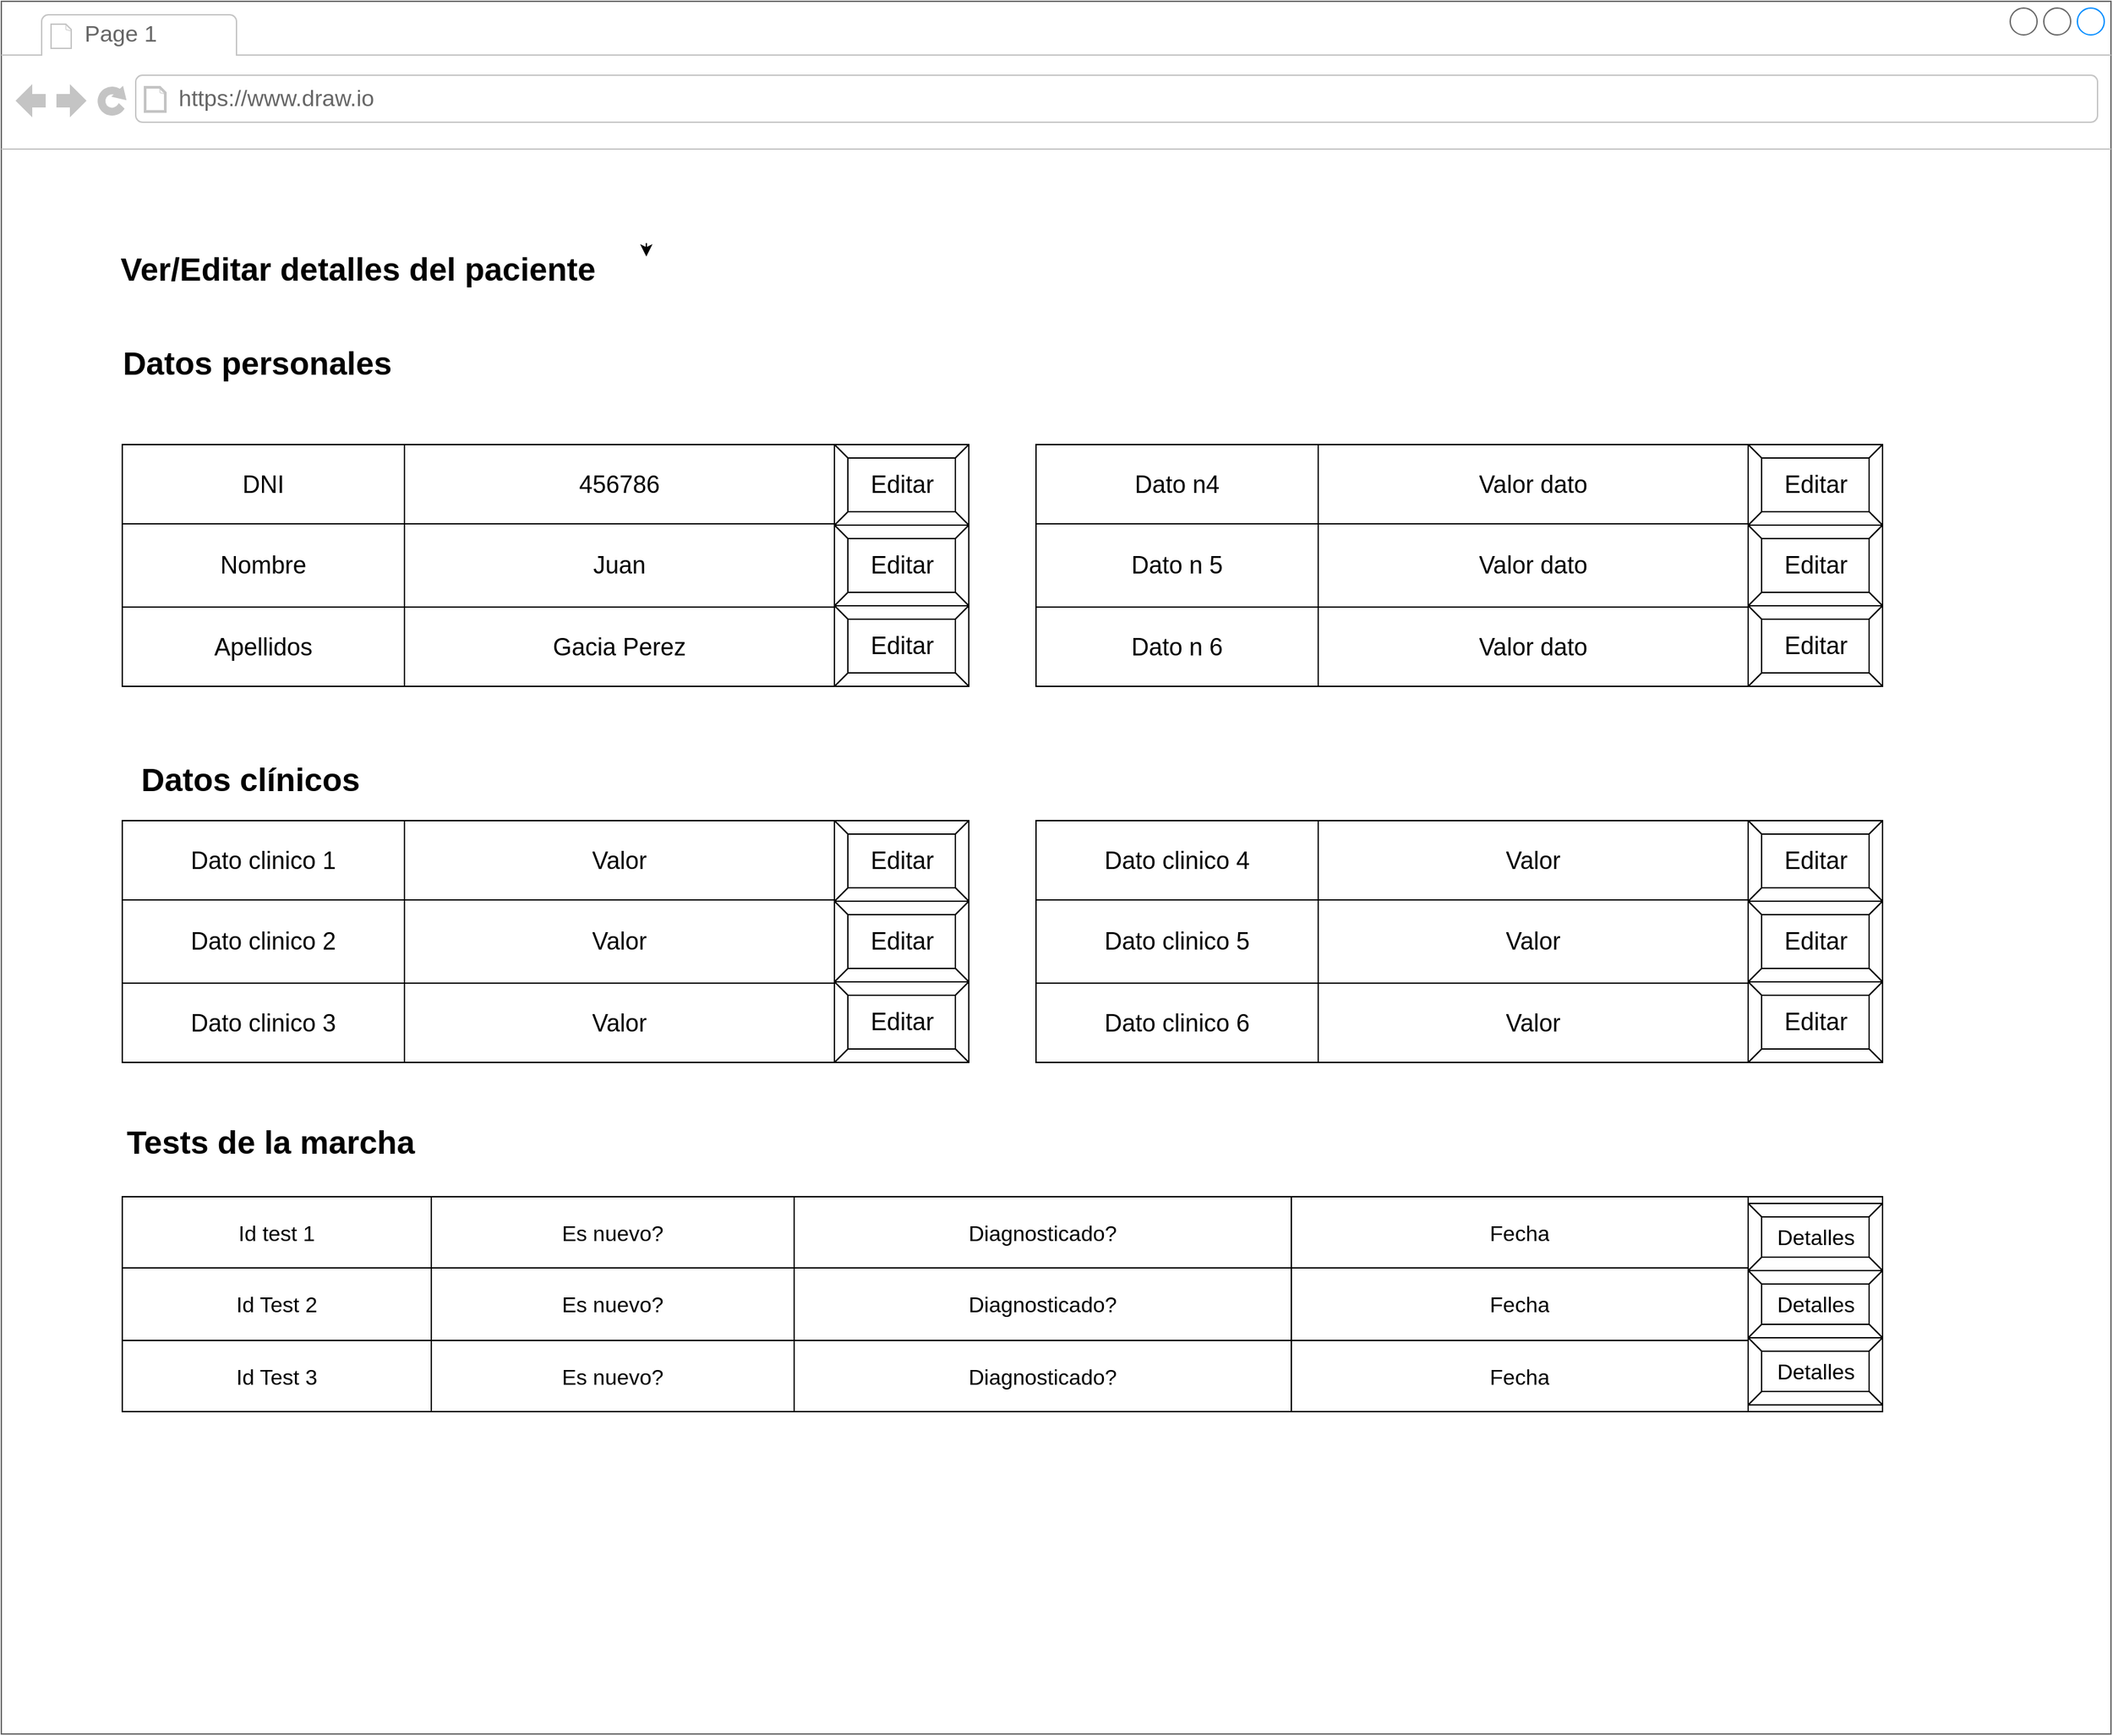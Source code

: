 <mxfile version="16.5.0" type="github">
  <diagram id="GlNpoR65qKVSwg_ja5b7" name="Page-1">
    <mxGraphModel dx="765" dy="532" grid="1" gridSize="10" guides="1" tooltips="1" connect="1" arrows="1" fold="1" page="1" pageScale="1" pageWidth="827" pageHeight="1169" math="0" shadow="0">
      <root>
        <mxCell id="0" />
        <mxCell id="1" parent="0" />
        <mxCell id="l-w22jun4BVGwJeJByUf-1" value="" style="strokeWidth=1;shadow=0;dashed=0;align=center;html=1;shape=mxgraph.mockup.containers.browserWindow;rSize=0;strokeColor=#666666;strokeColor2=#008cff;strokeColor3=#c4c4c4;mainText=,;recursiveResize=0;" parent="1" vertex="1">
          <mxGeometry x="590" y="90" width="1570" height="1290" as="geometry" />
        </mxCell>
        <mxCell id="l-w22jun4BVGwJeJByUf-2" value="Page 1" style="strokeWidth=1;shadow=0;dashed=0;align=center;html=1;shape=mxgraph.mockup.containers.anchor;fontSize=17;fontColor=#666666;align=left;" parent="l-w22jun4BVGwJeJByUf-1" vertex="1">
          <mxGeometry x="60" y="12" width="110" height="26" as="geometry" />
        </mxCell>
        <mxCell id="l-w22jun4BVGwJeJByUf-3" value="https://www.draw.io" style="strokeWidth=1;shadow=0;dashed=0;align=center;html=1;shape=mxgraph.mockup.containers.anchor;rSize=0;fontSize=17;fontColor=#666666;align=left;" parent="l-w22jun4BVGwJeJByUf-1" vertex="1">
          <mxGeometry x="130" y="60" width="250" height="26" as="geometry" />
        </mxCell>
        <mxCell id="l-w22jun4BVGwJeJByUf-4" value="Ver/Editar detalles del paciente" style="text;strokeColor=none;fillColor=none;html=1;fontSize=24;fontStyle=1;verticalAlign=middle;align=center;" parent="l-w22jun4BVGwJeJByUf-1" vertex="1">
          <mxGeometry x="50" y="180" width="430" height="40" as="geometry" />
        </mxCell>
        <mxCell id="l-w22jun4BVGwJeJByUf-5" style="edgeStyle=orthogonalEdgeStyle;rounded=0;orthogonalLoop=1;jettySize=auto;html=1;exitX=1;exitY=0;exitDx=0;exitDy=0;entryX=1;entryY=0.25;entryDx=0;entryDy=0;" parent="l-w22jun4BVGwJeJByUf-1" source="l-w22jun4BVGwJeJByUf-4" target="l-w22jun4BVGwJeJByUf-4" edge="1">
          <mxGeometry relative="1" as="geometry" />
        </mxCell>
        <mxCell id="l-w22jun4BVGwJeJByUf-20" value="" style="shape=table;html=1;whiteSpace=wrap;startSize=0;container=1;collapsible=0;childLayout=tableLayout;fontSize=18;" parent="l-w22jun4BVGwJeJByUf-1" vertex="1">
          <mxGeometry x="90" y="330" width="630" height="180" as="geometry" />
        </mxCell>
        <mxCell id="l-w22jun4BVGwJeJByUf-21" value="" style="shape=tableRow;horizontal=0;startSize=0;swimlaneHead=0;swimlaneBody=0;top=0;left=0;bottom=0;right=0;collapsible=0;dropTarget=0;fillColor=none;points=[[0,0.5],[1,0.5]];portConstraint=eastwest;fontSize=18;" parent="l-w22jun4BVGwJeJByUf-20" vertex="1">
          <mxGeometry width="630" height="59" as="geometry" />
        </mxCell>
        <mxCell id="l-w22jun4BVGwJeJByUf-22" value="DNI" style="shape=partialRectangle;html=1;whiteSpace=wrap;connectable=0;fillColor=none;top=0;left=0;bottom=0;right=0;overflow=hidden;fontSize=18;" parent="l-w22jun4BVGwJeJByUf-21" vertex="1">
          <mxGeometry width="210" height="59" as="geometry">
            <mxRectangle width="210" height="59" as="alternateBounds" />
          </mxGeometry>
        </mxCell>
        <mxCell id="l-w22jun4BVGwJeJByUf-23" value="456786" style="shape=partialRectangle;html=1;whiteSpace=wrap;connectable=0;fillColor=none;top=0;left=0;bottom=0;right=0;overflow=hidden;fontSize=18;" parent="l-w22jun4BVGwJeJByUf-21" vertex="1">
          <mxGeometry x="210" width="320" height="59" as="geometry">
            <mxRectangle width="320" height="59" as="alternateBounds" />
          </mxGeometry>
        </mxCell>
        <mxCell id="l-w22jun4BVGwJeJByUf-24" value="" style="shape=partialRectangle;html=1;whiteSpace=wrap;connectable=0;fillColor=none;top=0;left=0;bottom=0;right=0;overflow=hidden;fontSize=18;" parent="l-w22jun4BVGwJeJByUf-21" vertex="1">
          <mxGeometry x="530" width="100" height="59" as="geometry">
            <mxRectangle width="100" height="59" as="alternateBounds" />
          </mxGeometry>
        </mxCell>
        <mxCell id="l-w22jun4BVGwJeJByUf-25" value="" style="shape=tableRow;horizontal=0;startSize=0;swimlaneHead=0;swimlaneBody=0;top=0;left=0;bottom=0;right=0;collapsible=0;dropTarget=0;fillColor=none;points=[[0,0.5],[1,0.5]];portConstraint=eastwest;fontSize=18;" parent="l-w22jun4BVGwJeJByUf-20" vertex="1">
          <mxGeometry y="59" width="630" height="62" as="geometry" />
        </mxCell>
        <mxCell id="l-w22jun4BVGwJeJByUf-26" value="Nombre" style="shape=partialRectangle;html=1;whiteSpace=wrap;connectable=0;fillColor=none;top=0;left=0;bottom=0;right=0;overflow=hidden;fontSize=18;" parent="l-w22jun4BVGwJeJByUf-25" vertex="1">
          <mxGeometry width="210" height="62" as="geometry">
            <mxRectangle width="210" height="62" as="alternateBounds" />
          </mxGeometry>
        </mxCell>
        <mxCell id="l-w22jun4BVGwJeJByUf-27" value="Juan" style="shape=partialRectangle;html=1;whiteSpace=wrap;connectable=0;fillColor=none;top=0;left=0;bottom=0;right=0;overflow=hidden;fontSize=18;" parent="l-w22jun4BVGwJeJByUf-25" vertex="1">
          <mxGeometry x="210" width="320" height="62" as="geometry">
            <mxRectangle width="320" height="62" as="alternateBounds" />
          </mxGeometry>
        </mxCell>
        <mxCell id="l-w22jun4BVGwJeJByUf-28" value="" style="shape=partialRectangle;html=1;whiteSpace=wrap;connectable=0;fillColor=none;top=0;left=0;bottom=0;right=0;overflow=hidden;fontSize=18;" parent="l-w22jun4BVGwJeJByUf-25" vertex="1">
          <mxGeometry x="530" width="100" height="62" as="geometry">
            <mxRectangle width="100" height="62" as="alternateBounds" />
          </mxGeometry>
        </mxCell>
        <mxCell id="l-w22jun4BVGwJeJByUf-29" value="" style="shape=tableRow;horizontal=0;startSize=0;swimlaneHead=0;swimlaneBody=0;top=0;left=0;bottom=0;right=0;collapsible=0;dropTarget=0;fillColor=none;points=[[0,0.5],[1,0.5]];portConstraint=eastwest;fontSize=18;" parent="l-w22jun4BVGwJeJByUf-20" vertex="1">
          <mxGeometry y="121" width="630" height="59" as="geometry" />
        </mxCell>
        <mxCell id="l-w22jun4BVGwJeJByUf-30" value="Apellidos" style="shape=partialRectangle;html=1;whiteSpace=wrap;connectable=0;fillColor=none;top=0;left=0;bottom=0;right=0;overflow=hidden;fontSize=18;" parent="l-w22jun4BVGwJeJByUf-29" vertex="1">
          <mxGeometry width="210" height="59" as="geometry">
            <mxRectangle width="210" height="59" as="alternateBounds" />
          </mxGeometry>
        </mxCell>
        <mxCell id="l-w22jun4BVGwJeJByUf-31" value="Gacia Perez" style="shape=partialRectangle;html=1;whiteSpace=wrap;connectable=0;fillColor=none;top=0;left=0;bottom=0;right=0;overflow=hidden;fontSize=18;" parent="l-w22jun4BVGwJeJByUf-29" vertex="1">
          <mxGeometry x="210" width="320" height="59" as="geometry">
            <mxRectangle width="320" height="59" as="alternateBounds" />
          </mxGeometry>
        </mxCell>
        <mxCell id="l-w22jun4BVGwJeJByUf-32" value="&lt;span style=&quot;color: rgba(0 , 0 , 0 , 0) ; font-family: monospace ; font-size: 0px&quot;&gt;%3CmxGraphModel%3E%3Croot%3E%3CmxCell%20id%3D%220%22%2F%3E%3CmxCell%20id%3D%221%22%20parent%3D%220%22%2F%3E%3CmxCell%20id%3D%222%22%20value%3D%22Editar%22%20style%3D%22labelPosition%3Dcenter%3BverticalLabelPosition%3Dmiddle%3Balign%3Dcenter%3Bhtml%3D1%3Bshape%3Dmxgraph.basic.button%3Bdx%3D10%3BfontSize%3D18%3B%22%20vertex%3D%221%22%20parent%3D%221%22%3E%3CmxGeometry%20x%3D%22420%22%20y%3D%22380%22%20width%3D%22100%22%20height%3D%2260%22%20as%3D%22geometry%22%2F%3E%3C%2FmxCell%3E%3C%2Froot%3E%3C%2FmxGraphModel%3E&lt;/span&gt;" style="shape=partialRectangle;html=1;whiteSpace=wrap;connectable=0;fillColor=none;top=0;left=0;bottom=0;right=0;overflow=hidden;pointerEvents=1;fontSize=18;" parent="l-w22jun4BVGwJeJByUf-29" vertex="1">
          <mxGeometry x="530" width="100" height="59" as="geometry">
            <mxRectangle width="100" height="59" as="alternateBounds" />
          </mxGeometry>
        </mxCell>
        <mxCell id="l-w22jun4BVGwJeJByUf-33" value="Datos personales" style="text;strokeColor=none;fillColor=none;html=1;fontSize=24;fontStyle=1;verticalAlign=middle;align=center;" parent="l-w22jun4BVGwJeJByUf-1" vertex="1">
          <mxGeometry x="70" y="250" width="240" height="40" as="geometry" />
        </mxCell>
        <mxCell id="l-w22jun4BVGwJeJByUf-34" value="Editar" style="labelPosition=center;verticalLabelPosition=middle;align=center;html=1;shape=mxgraph.basic.button;dx=10;fontSize=18;" parent="l-w22jun4BVGwJeJByUf-1" vertex="1">
          <mxGeometry x="620" y="330" width="100" height="60" as="geometry" />
        </mxCell>
        <mxCell id="l-w22jun4BVGwJeJByUf-55" value="Editar" style="labelPosition=center;verticalLabelPosition=middle;align=center;html=1;shape=mxgraph.basic.button;dx=10;fontSize=18;" parent="l-w22jun4BVGwJeJByUf-1" vertex="1">
          <mxGeometry x="620" y="390" width="100" height="60" as="geometry" />
        </mxCell>
        <mxCell id="l-w22jun4BVGwJeJByUf-56" value="Editar" style="labelPosition=center;verticalLabelPosition=middle;align=center;html=1;shape=mxgraph.basic.button;dx=10;fontSize=18;" parent="l-w22jun4BVGwJeJByUf-1" vertex="1">
          <mxGeometry x="620" y="450" width="100" height="60" as="geometry" />
        </mxCell>
        <mxCell id="l-w22jun4BVGwJeJByUf-57" value="" style="shape=table;html=1;whiteSpace=wrap;startSize=0;container=1;collapsible=0;childLayout=tableLayout;fontSize=18;" parent="l-w22jun4BVGwJeJByUf-1" vertex="1">
          <mxGeometry x="770" y="330" width="630" height="180" as="geometry" />
        </mxCell>
        <mxCell id="l-w22jun4BVGwJeJByUf-58" value="" style="shape=tableRow;horizontal=0;startSize=0;swimlaneHead=0;swimlaneBody=0;top=0;left=0;bottom=0;right=0;collapsible=0;dropTarget=0;fillColor=none;points=[[0,0.5],[1,0.5]];portConstraint=eastwest;fontSize=18;" parent="l-w22jun4BVGwJeJByUf-57" vertex="1">
          <mxGeometry width="630" height="59" as="geometry" />
        </mxCell>
        <mxCell id="l-w22jun4BVGwJeJByUf-59" value="Dato n4" style="shape=partialRectangle;html=1;whiteSpace=wrap;connectable=0;fillColor=none;top=0;left=0;bottom=0;right=0;overflow=hidden;fontSize=18;" parent="l-w22jun4BVGwJeJByUf-58" vertex="1">
          <mxGeometry width="210" height="59" as="geometry">
            <mxRectangle width="210" height="59" as="alternateBounds" />
          </mxGeometry>
        </mxCell>
        <mxCell id="l-w22jun4BVGwJeJByUf-60" value="Valor dato" style="shape=partialRectangle;html=1;whiteSpace=wrap;connectable=0;fillColor=none;top=0;left=0;bottom=0;right=0;overflow=hidden;fontSize=18;" parent="l-w22jun4BVGwJeJByUf-58" vertex="1">
          <mxGeometry x="210" width="320" height="59" as="geometry">
            <mxRectangle width="320" height="59" as="alternateBounds" />
          </mxGeometry>
        </mxCell>
        <mxCell id="l-w22jun4BVGwJeJByUf-61" value="" style="shape=partialRectangle;html=1;whiteSpace=wrap;connectable=0;fillColor=none;top=0;left=0;bottom=0;right=0;overflow=hidden;fontSize=18;" parent="l-w22jun4BVGwJeJByUf-58" vertex="1">
          <mxGeometry x="530" width="100" height="59" as="geometry">
            <mxRectangle width="100" height="59" as="alternateBounds" />
          </mxGeometry>
        </mxCell>
        <mxCell id="l-w22jun4BVGwJeJByUf-62" value="" style="shape=tableRow;horizontal=0;startSize=0;swimlaneHead=0;swimlaneBody=0;top=0;left=0;bottom=0;right=0;collapsible=0;dropTarget=0;fillColor=none;points=[[0,0.5],[1,0.5]];portConstraint=eastwest;fontSize=18;" parent="l-w22jun4BVGwJeJByUf-57" vertex="1">
          <mxGeometry y="59" width="630" height="62" as="geometry" />
        </mxCell>
        <mxCell id="l-w22jun4BVGwJeJByUf-63" value="Dato n 5" style="shape=partialRectangle;html=1;whiteSpace=wrap;connectable=0;fillColor=none;top=0;left=0;bottom=0;right=0;overflow=hidden;fontSize=18;" parent="l-w22jun4BVGwJeJByUf-62" vertex="1">
          <mxGeometry width="210" height="62" as="geometry">
            <mxRectangle width="210" height="62" as="alternateBounds" />
          </mxGeometry>
        </mxCell>
        <mxCell id="l-w22jun4BVGwJeJByUf-64" value="Valor dato" style="shape=partialRectangle;html=1;whiteSpace=wrap;connectable=0;fillColor=none;top=0;left=0;bottom=0;right=0;overflow=hidden;fontSize=18;" parent="l-w22jun4BVGwJeJByUf-62" vertex="1">
          <mxGeometry x="210" width="320" height="62" as="geometry">
            <mxRectangle width="320" height="62" as="alternateBounds" />
          </mxGeometry>
        </mxCell>
        <mxCell id="l-w22jun4BVGwJeJByUf-65" value="" style="shape=partialRectangle;html=1;whiteSpace=wrap;connectable=0;fillColor=none;top=0;left=0;bottom=0;right=0;overflow=hidden;fontSize=18;" parent="l-w22jun4BVGwJeJByUf-62" vertex="1">
          <mxGeometry x="530" width="100" height="62" as="geometry">
            <mxRectangle width="100" height="62" as="alternateBounds" />
          </mxGeometry>
        </mxCell>
        <mxCell id="l-w22jun4BVGwJeJByUf-66" value="" style="shape=tableRow;horizontal=0;startSize=0;swimlaneHead=0;swimlaneBody=0;top=0;left=0;bottom=0;right=0;collapsible=0;dropTarget=0;fillColor=none;points=[[0,0.5],[1,0.5]];portConstraint=eastwest;fontSize=18;" parent="l-w22jun4BVGwJeJByUf-57" vertex="1">
          <mxGeometry y="121" width="630" height="59" as="geometry" />
        </mxCell>
        <mxCell id="l-w22jun4BVGwJeJByUf-67" value="Dato n 6" style="shape=partialRectangle;html=1;whiteSpace=wrap;connectable=0;fillColor=none;top=0;left=0;bottom=0;right=0;overflow=hidden;fontSize=18;" parent="l-w22jun4BVGwJeJByUf-66" vertex="1">
          <mxGeometry width="210" height="59" as="geometry">
            <mxRectangle width="210" height="59" as="alternateBounds" />
          </mxGeometry>
        </mxCell>
        <mxCell id="l-w22jun4BVGwJeJByUf-68" value="Valor dato" style="shape=partialRectangle;html=1;whiteSpace=wrap;connectable=0;fillColor=none;top=0;left=0;bottom=0;right=0;overflow=hidden;fontSize=18;" parent="l-w22jun4BVGwJeJByUf-66" vertex="1">
          <mxGeometry x="210" width="320" height="59" as="geometry">
            <mxRectangle width="320" height="59" as="alternateBounds" />
          </mxGeometry>
        </mxCell>
        <mxCell id="l-w22jun4BVGwJeJByUf-69" value="&lt;span style=&quot;color: rgba(0 , 0 , 0 , 0) ; font-family: monospace ; font-size: 0px&quot;&gt;%3CmxGraphModel%3E%3Croot%3E%3CmxCell%20id%3D%220%22%2F%3E%3CmxCell%20id%3D%221%22%20parent%3D%220%22%2F%3E%3CmxCell%20id%3D%222%22%20value%3D%22Editar%22%20style%3D%22labelPosition%3Dcenter%3BverticalLabelPosition%3Dmiddle%3Balign%3Dcenter%3Bhtml%3D1%3Bshape%3Dmxgraph.basic.button%3Bdx%3D10%3BfontSize%3D18%3B%22%20vertex%3D%221%22%20parent%3D%221%22%3E%3CmxGeometry%20x%3D%22420%22%20y%3D%22380%22%20width%3D%22100%22%20height%3D%2260%22%20as%3D%22geometry%22%2F%3E%3C%2FmxCell%3E%3C%2Froot%3E%3C%2FmxGraphModel%3E&lt;/span&gt;" style="shape=partialRectangle;html=1;whiteSpace=wrap;connectable=0;fillColor=none;top=0;left=0;bottom=0;right=0;overflow=hidden;pointerEvents=1;fontSize=18;" parent="l-w22jun4BVGwJeJByUf-66" vertex="1">
          <mxGeometry x="530" width="100" height="59" as="geometry">
            <mxRectangle width="100" height="59" as="alternateBounds" />
          </mxGeometry>
        </mxCell>
        <mxCell id="l-w22jun4BVGwJeJByUf-70" value="Editar" style="labelPosition=center;verticalLabelPosition=middle;align=center;html=1;shape=mxgraph.basic.button;dx=10;fontSize=18;" parent="l-w22jun4BVGwJeJByUf-1" vertex="1">
          <mxGeometry x="1300" y="330" width="100" height="60" as="geometry" />
        </mxCell>
        <mxCell id="l-w22jun4BVGwJeJByUf-71" value="Editar" style="labelPosition=center;verticalLabelPosition=middle;align=center;html=1;shape=mxgraph.basic.button;dx=10;fontSize=18;" parent="l-w22jun4BVGwJeJByUf-1" vertex="1">
          <mxGeometry x="1300" y="390" width="100" height="60" as="geometry" />
        </mxCell>
        <mxCell id="l-w22jun4BVGwJeJByUf-72" value="Editar" style="labelPosition=center;verticalLabelPosition=middle;align=center;html=1;shape=mxgraph.basic.button;dx=10;fontSize=18;" parent="l-w22jun4BVGwJeJByUf-1" vertex="1">
          <mxGeometry x="1300" y="450" width="100" height="60" as="geometry" />
        </mxCell>
        <mxCell id="l-w22jun4BVGwJeJByUf-74" value="Datos clínicos" style="text;strokeColor=none;fillColor=none;html=1;fontSize=24;fontStyle=1;verticalAlign=middle;align=center;" parent="l-w22jun4BVGwJeJByUf-1" vertex="1">
          <mxGeometry x="90" y="560" width="190" height="40" as="geometry" />
        </mxCell>
        <mxCell id="l-w22jun4BVGwJeJByUf-75" value="" style="shape=table;html=1;whiteSpace=wrap;startSize=0;container=1;collapsible=0;childLayout=tableLayout;fontSize=18;" parent="l-w22jun4BVGwJeJByUf-1" vertex="1">
          <mxGeometry x="90" y="610" width="630" height="180" as="geometry" />
        </mxCell>
        <mxCell id="l-w22jun4BVGwJeJByUf-76" value="" style="shape=tableRow;horizontal=0;startSize=0;swimlaneHead=0;swimlaneBody=0;top=0;left=0;bottom=0;right=0;collapsible=0;dropTarget=0;fillColor=none;points=[[0,0.5],[1,0.5]];portConstraint=eastwest;fontSize=18;" parent="l-w22jun4BVGwJeJByUf-75" vertex="1">
          <mxGeometry width="630" height="59" as="geometry" />
        </mxCell>
        <mxCell id="l-w22jun4BVGwJeJByUf-77" value="Dato clinico 1" style="shape=partialRectangle;html=1;whiteSpace=wrap;connectable=0;fillColor=none;top=0;left=0;bottom=0;right=0;overflow=hidden;fontSize=18;" parent="l-w22jun4BVGwJeJByUf-76" vertex="1">
          <mxGeometry width="210" height="59" as="geometry">
            <mxRectangle width="210" height="59" as="alternateBounds" />
          </mxGeometry>
        </mxCell>
        <mxCell id="l-w22jun4BVGwJeJByUf-78" value="Valor" style="shape=partialRectangle;html=1;whiteSpace=wrap;connectable=0;fillColor=none;top=0;left=0;bottom=0;right=0;overflow=hidden;fontSize=18;" parent="l-w22jun4BVGwJeJByUf-76" vertex="1">
          <mxGeometry x="210" width="320" height="59" as="geometry">
            <mxRectangle width="320" height="59" as="alternateBounds" />
          </mxGeometry>
        </mxCell>
        <mxCell id="l-w22jun4BVGwJeJByUf-79" value="" style="shape=partialRectangle;html=1;whiteSpace=wrap;connectable=0;fillColor=none;top=0;left=0;bottom=0;right=0;overflow=hidden;fontSize=18;" parent="l-w22jun4BVGwJeJByUf-76" vertex="1">
          <mxGeometry x="530" width="100" height="59" as="geometry">
            <mxRectangle width="100" height="59" as="alternateBounds" />
          </mxGeometry>
        </mxCell>
        <mxCell id="l-w22jun4BVGwJeJByUf-80" value="" style="shape=tableRow;horizontal=0;startSize=0;swimlaneHead=0;swimlaneBody=0;top=0;left=0;bottom=0;right=0;collapsible=0;dropTarget=0;fillColor=none;points=[[0,0.5],[1,0.5]];portConstraint=eastwest;fontSize=18;" parent="l-w22jun4BVGwJeJByUf-75" vertex="1">
          <mxGeometry y="59" width="630" height="62" as="geometry" />
        </mxCell>
        <mxCell id="l-w22jun4BVGwJeJByUf-81" value="Dato clinico 2" style="shape=partialRectangle;html=1;whiteSpace=wrap;connectable=0;fillColor=none;top=0;left=0;bottom=0;right=0;overflow=hidden;fontSize=18;" parent="l-w22jun4BVGwJeJByUf-80" vertex="1">
          <mxGeometry width="210" height="62" as="geometry">
            <mxRectangle width="210" height="62" as="alternateBounds" />
          </mxGeometry>
        </mxCell>
        <mxCell id="l-w22jun4BVGwJeJByUf-82" value="Valor" style="shape=partialRectangle;html=1;whiteSpace=wrap;connectable=0;fillColor=none;top=0;left=0;bottom=0;right=0;overflow=hidden;fontSize=18;" parent="l-w22jun4BVGwJeJByUf-80" vertex="1">
          <mxGeometry x="210" width="320" height="62" as="geometry">
            <mxRectangle width="320" height="62" as="alternateBounds" />
          </mxGeometry>
        </mxCell>
        <mxCell id="l-w22jun4BVGwJeJByUf-83" value="" style="shape=partialRectangle;html=1;whiteSpace=wrap;connectable=0;fillColor=none;top=0;left=0;bottom=0;right=0;overflow=hidden;fontSize=18;" parent="l-w22jun4BVGwJeJByUf-80" vertex="1">
          <mxGeometry x="530" width="100" height="62" as="geometry">
            <mxRectangle width="100" height="62" as="alternateBounds" />
          </mxGeometry>
        </mxCell>
        <mxCell id="l-w22jun4BVGwJeJByUf-84" value="" style="shape=tableRow;horizontal=0;startSize=0;swimlaneHead=0;swimlaneBody=0;top=0;left=0;bottom=0;right=0;collapsible=0;dropTarget=0;fillColor=none;points=[[0,0.5],[1,0.5]];portConstraint=eastwest;fontSize=18;" parent="l-w22jun4BVGwJeJByUf-75" vertex="1">
          <mxGeometry y="121" width="630" height="59" as="geometry" />
        </mxCell>
        <mxCell id="l-w22jun4BVGwJeJByUf-85" value="Dato clinico 3" style="shape=partialRectangle;html=1;whiteSpace=wrap;connectable=0;fillColor=none;top=0;left=0;bottom=0;right=0;overflow=hidden;fontSize=18;" parent="l-w22jun4BVGwJeJByUf-84" vertex="1">
          <mxGeometry width="210" height="59" as="geometry">
            <mxRectangle width="210" height="59" as="alternateBounds" />
          </mxGeometry>
        </mxCell>
        <mxCell id="l-w22jun4BVGwJeJByUf-86" value="Valor" style="shape=partialRectangle;html=1;whiteSpace=wrap;connectable=0;fillColor=none;top=0;left=0;bottom=0;right=0;overflow=hidden;fontSize=18;" parent="l-w22jun4BVGwJeJByUf-84" vertex="1">
          <mxGeometry x="210" width="320" height="59" as="geometry">
            <mxRectangle width="320" height="59" as="alternateBounds" />
          </mxGeometry>
        </mxCell>
        <mxCell id="l-w22jun4BVGwJeJByUf-87" value="&lt;span style=&quot;color: rgba(0 , 0 , 0 , 0) ; font-family: monospace ; font-size: 0px&quot;&gt;%3CmxGraphModel%3E%3Croot%3E%3CmxCell%20id%3D%220%22%2F%3E%3CmxCell%20id%3D%221%22%20parent%3D%220%22%2F%3E%3CmxCell%20id%3D%222%22%20value%3D%22Editar%22%20style%3D%22labelPosition%3Dcenter%3BverticalLabelPosition%3Dmiddle%3Balign%3Dcenter%3Bhtml%3D1%3Bshape%3Dmxgraph.basic.button%3Bdx%3D10%3BfontSize%3D18%3B%22%20vertex%3D%221%22%20parent%3D%221%22%3E%3CmxGeometry%20x%3D%22420%22%20y%3D%22380%22%20width%3D%22100%22%20height%3D%2260%22%20as%3D%22geometry%22%2F%3E%3C%2FmxCell%3E%3C%2Froot%3E%3C%2FmxGraphModel%3E&lt;/span&gt;" style="shape=partialRectangle;html=1;whiteSpace=wrap;connectable=0;fillColor=none;top=0;left=0;bottom=0;right=0;overflow=hidden;pointerEvents=1;fontSize=18;" parent="l-w22jun4BVGwJeJByUf-84" vertex="1">
          <mxGeometry x="530" width="100" height="59" as="geometry">
            <mxRectangle width="100" height="59" as="alternateBounds" />
          </mxGeometry>
        </mxCell>
        <mxCell id="l-w22jun4BVGwJeJByUf-88" value="Editar" style="labelPosition=center;verticalLabelPosition=middle;align=center;html=1;shape=mxgraph.basic.button;dx=10;fontSize=18;" parent="l-w22jun4BVGwJeJByUf-1" vertex="1">
          <mxGeometry x="620" y="610" width="100" height="60" as="geometry" />
        </mxCell>
        <mxCell id="l-w22jun4BVGwJeJByUf-89" value="Editar" style="labelPosition=center;verticalLabelPosition=middle;align=center;html=1;shape=mxgraph.basic.button;dx=10;fontSize=18;" parent="l-w22jun4BVGwJeJByUf-1" vertex="1">
          <mxGeometry x="620" y="670" width="100" height="60" as="geometry" />
        </mxCell>
        <mxCell id="l-w22jun4BVGwJeJByUf-90" value="Editar" style="labelPosition=center;verticalLabelPosition=middle;align=center;html=1;shape=mxgraph.basic.button;dx=10;fontSize=18;" parent="l-w22jun4BVGwJeJByUf-1" vertex="1">
          <mxGeometry x="620" y="730" width="100" height="60" as="geometry" />
        </mxCell>
        <mxCell id="l-w22jun4BVGwJeJByUf-91" value="" style="shape=table;html=1;whiteSpace=wrap;startSize=0;container=1;collapsible=0;childLayout=tableLayout;fontSize=18;" parent="l-w22jun4BVGwJeJByUf-1" vertex="1">
          <mxGeometry x="770" y="610" width="630" height="180" as="geometry" />
        </mxCell>
        <mxCell id="l-w22jun4BVGwJeJByUf-92" value="" style="shape=tableRow;horizontal=0;startSize=0;swimlaneHead=0;swimlaneBody=0;top=0;left=0;bottom=0;right=0;collapsible=0;dropTarget=0;fillColor=none;points=[[0,0.5],[1,0.5]];portConstraint=eastwest;fontSize=18;" parent="l-w22jun4BVGwJeJByUf-91" vertex="1">
          <mxGeometry width="630" height="59" as="geometry" />
        </mxCell>
        <mxCell id="l-w22jun4BVGwJeJByUf-93" value="Dato clinico 4" style="shape=partialRectangle;html=1;whiteSpace=wrap;connectable=0;fillColor=none;top=0;left=0;bottom=0;right=0;overflow=hidden;fontSize=18;" parent="l-w22jun4BVGwJeJByUf-92" vertex="1">
          <mxGeometry width="210" height="59" as="geometry">
            <mxRectangle width="210" height="59" as="alternateBounds" />
          </mxGeometry>
        </mxCell>
        <mxCell id="l-w22jun4BVGwJeJByUf-94" value="Valor" style="shape=partialRectangle;html=1;whiteSpace=wrap;connectable=0;fillColor=none;top=0;left=0;bottom=0;right=0;overflow=hidden;fontSize=18;" parent="l-w22jun4BVGwJeJByUf-92" vertex="1">
          <mxGeometry x="210" width="320" height="59" as="geometry">
            <mxRectangle width="320" height="59" as="alternateBounds" />
          </mxGeometry>
        </mxCell>
        <mxCell id="l-w22jun4BVGwJeJByUf-95" value="" style="shape=partialRectangle;html=1;whiteSpace=wrap;connectable=0;fillColor=none;top=0;left=0;bottom=0;right=0;overflow=hidden;fontSize=18;" parent="l-w22jun4BVGwJeJByUf-92" vertex="1">
          <mxGeometry x="530" width="100" height="59" as="geometry">
            <mxRectangle width="100" height="59" as="alternateBounds" />
          </mxGeometry>
        </mxCell>
        <mxCell id="l-w22jun4BVGwJeJByUf-96" value="" style="shape=tableRow;horizontal=0;startSize=0;swimlaneHead=0;swimlaneBody=0;top=0;left=0;bottom=0;right=0;collapsible=0;dropTarget=0;fillColor=none;points=[[0,0.5],[1,0.5]];portConstraint=eastwest;fontSize=18;" parent="l-w22jun4BVGwJeJByUf-91" vertex="1">
          <mxGeometry y="59" width="630" height="62" as="geometry" />
        </mxCell>
        <mxCell id="l-w22jun4BVGwJeJByUf-97" value="Dato clinico 5" style="shape=partialRectangle;html=1;whiteSpace=wrap;connectable=0;fillColor=none;top=0;left=0;bottom=0;right=0;overflow=hidden;fontSize=18;" parent="l-w22jun4BVGwJeJByUf-96" vertex="1">
          <mxGeometry width="210" height="62" as="geometry">
            <mxRectangle width="210" height="62" as="alternateBounds" />
          </mxGeometry>
        </mxCell>
        <mxCell id="l-w22jun4BVGwJeJByUf-98" value="Valor" style="shape=partialRectangle;html=1;whiteSpace=wrap;connectable=0;fillColor=none;top=0;left=0;bottom=0;right=0;overflow=hidden;fontSize=18;" parent="l-w22jun4BVGwJeJByUf-96" vertex="1">
          <mxGeometry x="210" width="320" height="62" as="geometry">
            <mxRectangle width="320" height="62" as="alternateBounds" />
          </mxGeometry>
        </mxCell>
        <mxCell id="l-w22jun4BVGwJeJByUf-99" value="" style="shape=partialRectangle;html=1;whiteSpace=wrap;connectable=0;fillColor=none;top=0;left=0;bottom=0;right=0;overflow=hidden;fontSize=18;" parent="l-w22jun4BVGwJeJByUf-96" vertex="1">
          <mxGeometry x="530" width="100" height="62" as="geometry">
            <mxRectangle width="100" height="62" as="alternateBounds" />
          </mxGeometry>
        </mxCell>
        <mxCell id="l-w22jun4BVGwJeJByUf-100" value="" style="shape=tableRow;horizontal=0;startSize=0;swimlaneHead=0;swimlaneBody=0;top=0;left=0;bottom=0;right=0;collapsible=0;dropTarget=0;fillColor=none;points=[[0,0.5],[1,0.5]];portConstraint=eastwest;fontSize=18;" parent="l-w22jun4BVGwJeJByUf-91" vertex="1">
          <mxGeometry y="121" width="630" height="59" as="geometry" />
        </mxCell>
        <mxCell id="l-w22jun4BVGwJeJByUf-101" value="Dato clinico 6" style="shape=partialRectangle;html=1;whiteSpace=wrap;connectable=0;fillColor=none;top=0;left=0;bottom=0;right=0;overflow=hidden;fontSize=18;" parent="l-w22jun4BVGwJeJByUf-100" vertex="1">
          <mxGeometry width="210" height="59" as="geometry">
            <mxRectangle width="210" height="59" as="alternateBounds" />
          </mxGeometry>
        </mxCell>
        <mxCell id="l-w22jun4BVGwJeJByUf-102" value="Valor" style="shape=partialRectangle;html=1;whiteSpace=wrap;connectable=0;fillColor=none;top=0;left=0;bottom=0;right=0;overflow=hidden;fontSize=18;" parent="l-w22jun4BVGwJeJByUf-100" vertex="1">
          <mxGeometry x="210" width="320" height="59" as="geometry">
            <mxRectangle width="320" height="59" as="alternateBounds" />
          </mxGeometry>
        </mxCell>
        <mxCell id="l-w22jun4BVGwJeJByUf-103" value="&lt;span style=&quot;color: rgba(0 , 0 , 0 , 0) ; font-family: monospace ; font-size: 0px&quot;&gt;%3CmxGraphModel%3E%3Croot%3E%3CmxCell%20id%3D%220%22%2F%3E%3CmxCell%20id%3D%221%22%20parent%3D%220%22%2F%3E%3CmxCell%20id%3D%222%22%20value%3D%22Editar%22%20style%3D%22labelPosition%3Dcenter%3BverticalLabelPosition%3Dmiddle%3Balign%3Dcenter%3Bhtml%3D1%3Bshape%3Dmxgraph.basic.button%3Bdx%3D10%3BfontSize%3D18%3B%22%20vertex%3D%221%22%20parent%3D%221%22%3E%3CmxGeometry%20x%3D%22420%22%20y%3D%22380%22%20width%3D%22100%22%20height%3D%2260%22%20as%3D%22geometry%22%2F%3E%3C%2FmxCell%3E%3C%2Froot%3E%3C%2FmxGraphModel%3E&lt;/span&gt;" style="shape=partialRectangle;html=1;whiteSpace=wrap;connectable=0;fillColor=none;top=0;left=0;bottom=0;right=0;overflow=hidden;pointerEvents=1;fontSize=18;" parent="l-w22jun4BVGwJeJByUf-100" vertex="1">
          <mxGeometry x="530" width="100" height="59" as="geometry">
            <mxRectangle width="100" height="59" as="alternateBounds" />
          </mxGeometry>
        </mxCell>
        <mxCell id="l-w22jun4BVGwJeJByUf-104" value="Editar" style="labelPosition=center;verticalLabelPosition=middle;align=center;html=1;shape=mxgraph.basic.button;dx=10;fontSize=18;" parent="l-w22jun4BVGwJeJByUf-1" vertex="1">
          <mxGeometry x="1300" y="610" width="100" height="60" as="geometry" />
        </mxCell>
        <mxCell id="l-w22jun4BVGwJeJByUf-105" value="Editar" style="labelPosition=center;verticalLabelPosition=middle;align=center;html=1;shape=mxgraph.basic.button;dx=10;fontSize=18;" parent="l-w22jun4BVGwJeJByUf-1" vertex="1">
          <mxGeometry x="1300" y="670" width="100" height="60" as="geometry" />
        </mxCell>
        <mxCell id="l-w22jun4BVGwJeJByUf-106" value="Editar" style="labelPosition=center;verticalLabelPosition=middle;align=center;html=1;shape=mxgraph.basic.button;dx=10;fontSize=18;" parent="l-w22jun4BVGwJeJByUf-1" vertex="1">
          <mxGeometry x="1300" y="730" width="100" height="60" as="geometry" />
        </mxCell>
        <mxCell id="oyDt2zAMzGwHhHECyMGo-1" value="Tests de la marcha" style="text;strokeColor=none;fillColor=none;html=1;fontSize=24;fontStyle=1;verticalAlign=middle;align=center;" parent="l-w22jun4BVGwJeJByUf-1" vertex="1">
          <mxGeometry x="90" y="830" width="220" height="40" as="geometry" />
        </mxCell>
        <mxCell id="oyDt2zAMzGwHhHECyMGo-2" value="" style="shape=table;html=1;whiteSpace=wrap;startSize=0;container=1;collapsible=0;childLayout=tableLayout;" parent="l-w22jun4BVGwJeJByUf-1" vertex="1">
          <mxGeometry x="90" y="890" width="1310" height="160" as="geometry" />
        </mxCell>
        <mxCell id="oyDt2zAMzGwHhHECyMGo-3" value="" style="shape=tableRow;horizontal=0;startSize=0;swimlaneHead=0;swimlaneBody=0;top=0;left=0;bottom=0;right=0;collapsible=0;dropTarget=0;fillColor=none;points=[[0,0.5],[1,0.5]];portConstraint=eastwest;" parent="oyDt2zAMzGwHhHECyMGo-2" vertex="1">
          <mxGeometry width="1310" height="53" as="geometry" />
        </mxCell>
        <mxCell id="oyDt2zAMzGwHhHECyMGo-4" value="&lt;font style=&quot;font-size: 16px&quot;&gt;Id test 1&lt;/font&gt;" style="shape=partialRectangle;html=1;whiteSpace=wrap;connectable=0;fillColor=none;top=0;left=0;bottom=0;right=0;overflow=hidden;" parent="oyDt2zAMzGwHhHECyMGo-3" vertex="1">
          <mxGeometry width="230" height="53" as="geometry">
            <mxRectangle width="230" height="53" as="alternateBounds" />
          </mxGeometry>
        </mxCell>
        <mxCell id="oyDt2zAMzGwHhHECyMGo-6" value="&lt;font style=&quot;font-size: 16px&quot;&gt;Es nuevo?&lt;/font&gt;" style="shape=partialRectangle;html=1;whiteSpace=wrap;connectable=0;fillColor=none;top=0;left=0;bottom=0;right=0;overflow=hidden;" parent="oyDt2zAMzGwHhHECyMGo-3" vertex="1">
          <mxGeometry x="230" width="270" height="53" as="geometry">
            <mxRectangle width="270" height="53" as="alternateBounds" />
          </mxGeometry>
        </mxCell>
        <mxCell id="w3fxoEsj4uzUZ0huqSAY-7" value="&lt;font style=&quot;font-size: 16px&quot;&gt;Diagnosticado?&lt;/font&gt;" style="shape=partialRectangle;html=1;whiteSpace=wrap;connectable=0;fillColor=none;top=0;left=0;bottom=0;right=0;overflow=hidden;" parent="oyDt2zAMzGwHhHECyMGo-3" vertex="1">
          <mxGeometry x="500" width="370" height="53" as="geometry">
            <mxRectangle width="370" height="53" as="alternateBounds" />
          </mxGeometry>
        </mxCell>
        <mxCell id="w3fxoEsj4uzUZ0huqSAY-10" value="&lt;font style=&quot;font-size: 16px&quot;&gt;Fecha&lt;/font&gt;" style="shape=partialRectangle;html=1;whiteSpace=wrap;connectable=0;fillColor=none;top=0;left=0;bottom=0;right=0;overflow=hidden;" parent="oyDt2zAMzGwHhHECyMGo-3" vertex="1">
          <mxGeometry x="870" width="340" height="53" as="geometry">
            <mxRectangle width="340" height="53" as="alternateBounds" />
          </mxGeometry>
        </mxCell>
        <mxCell id="w3fxoEsj4uzUZ0huqSAY-13" style="shape=partialRectangle;html=1;whiteSpace=wrap;connectable=0;fillColor=none;top=0;left=0;bottom=0;right=0;overflow=hidden;" parent="oyDt2zAMzGwHhHECyMGo-3" vertex="1">
          <mxGeometry x="1210" width="100" height="53" as="geometry">
            <mxRectangle width="100" height="53" as="alternateBounds" />
          </mxGeometry>
        </mxCell>
        <mxCell id="oyDt2zAMzGwHhHECyMGo-7" value="" style="shape=tableRow;horizontal=0;startSize=0;swimlaneHead=0;swimlaneBody=0;top=0;left=0;bottom=0;right=0;collapsible=0;dropTarget=0;fillColor=none;points=[[0,0.5],[1,0.5]];portConstraint=eastwest;" parent="oyDt2zAMzGwHhHECyMGo-2" vertex="1">
          <mxGeometry y="53" width="1310" height="54" as="geometry" />
        </mxCell>
        <mxCell id="oyDt2zAMzGwHhHECyMGo-8" value="&lt;font style=&quot;font-size: 16px&quot;&gt;Id Test 2&lt;/font&gt;" style="shape=partialRectangle;html=1;whiteSpace=wrap;connectable=0;fillColor=none;top=0;left=0;bottom=0;right=0;overflow=hidden;" parent="oyDt2zAMzGwHhHECyMGo-7" vertex="1">
          <mxGeometry width="230" height="54" as="geometry">
            <mxRectangle width="230" height="54" as="alternateBounds" />
          </mxGeometry>
        </mxCell>
        <mxCell id="oyDt2zAMzGwHhHECyMGo-10" value="&lt;font style=&quot;font-size: 16px&quot;&gt;Es nuevo?&lt;/font&gt;" style="shape=partialRectangle;html=1;whiteSpace=wrap;connectable=0;fillColor=none;top=0;left=0;bottom=0;right=0;overflow=hidden;" parent="oyDt2zAMzGwHhHECyMGo-7" vertex="1">
          <mxGeometry x="230" width="270" height="54" as="geometry">
            <mxRectangle width="270" height="54" as="alternateBounds" />
          </mxGeometry>
        </mxCell>
        <mxCell id="w3fxoEsj4uzUZ0huqSAY-8" value="&lt;font style=&quot;font-size: 16px&quot;&gt;Diagnosticado?&lt;/font&gt;" style="shape=partialRectangle;html=1;whiteSpace=wrap;connectable=0;fillColor=none;top=0;left=0;bottom=0;right=0;overflow=hidden;" parent="oyDt2zAMzGwHhHECyMGo-7" vertex="1">
          <mxGeometry x="500" width="370" height="54" as="geometry">
            <mxRectangle width="370" height="54" as="alternateBounds" />
          </mxGeometry>
        </mxCell>
        <mxCell id="w3fxoEsj4uzUZ0huqSAY-11" value="&lt;font style=&quot;font-size: 16px&quot;&gt;Fecha&lt;/font&gt;" style="shape=partialRectangle;html=1;whiteSpace=wrap;connectable=0;fillColor=none;top=0;left=0;bottom=0;right=0;overflow=hidden;" parent="oyDt2zAMzGwHhHECyMGo-7" vertex="1">
          <mxGeometry x="870" width="340" height="54" as="geometry">
            <mxRectangle width="340" height="54" as="alternateBounds" />
          </mxGeometry>
        </mxCell>
        <mxCell id="w3fxoEsj4uzUZ0huqSAY-14" style="shape=partialRectangle;html=1;whiteSpace=wrap;connectable=0;fillColor=none;top=0;left=0;bottom=0;right=0;overflow=hidden;" parent="oyDt2zAMzGwHhHECyMGo-7" vertex="1">
          <mxGeometry x="1210" width="100" height="54" as="geometry">
            <mxRectangle width="100" height="54" as="alternateBounds" />
          </mxGeometry>
        </mxCell>
        <mxCell id="oyDt2zAMzGwHhHECyMGo-11" value="" style="shape=tableRow;horizontal=0;startSize=0;swimlaneHead=0;swimlaneBody=0;top=0;left=0;bottom=0;right=0;collapsible=0;dropTarget=0;fillColor=none;points=[[0,0.5],[1,0.5]];portConstraint=eastwest;" parent="oyDt2zAMzGwHhHECyMGo-2" vertex="1">
          <mxGeometry y="107" width="1310" height="53" as="geometry" />
        </mxCell>
        <mxCell id="oyDt2zAMzGwHhHECyMGo-12" value="&lt;font style=&quot;font-size: 16px&quot;&gt;Id Test 3&lt;/font&gt;" style="shape=partialRectangle;html=1;whiteSpace=wrap;connectable=0;fillColor=none;top=0;left=0;bottom=0;right=0;overflow=hidden;" parent="oyDt2zAMzGwHhHECyMGo-11" vertex="1">
          <mxGeometry width="230" height="53" as="geometry">
            <mxRectangle width="230" height="53" as="alternateBounds" />
          </mxGeometry>
        </mxCell>
        <mxCell id="oyDt2zAMzGwHhHECyMGo-14" value="&lt;font style=&quot;font-size: 16px&quot;&gt;Es nuevo?&lt;/font&gt;" style="shape=partialRectangle;html=1;whiteSpace=wrap;connectable=0;fillColor=none;top=0;left=0;bottom=0;right=0;overflow=hidden;pointerEvents=1;" parent="oyDt2zAMzGwHhHECyMGo-11" vertex="1">
          <mxGeometry x="230" width="270" height="53" as="geometry">
            <mxRectangle width="270" height="53" as="alternateBounds" />
          </mxGeometry>
        </mxCell>
        <mxCell id="w3fxoEsj4uzUZ0huqSAY-9" value="&lt;font style=&quot;font-size: 16px&quot;&gt;Diagnosticado?&lt;/font&gt;" style="shape=partialRectangle;html=1;whiteSpace=wrap;connectable=0;fillColor=none;top=0;left=0;bottom=0;right=0;overflow=hidden;pointerEvents=1;" parent="oyDt2zAMzGwHhHECyMGo-11" vertex="1">
          <mxGeometry x="500" width="370" height="53" as="geometry">
            <mxRectangle width="370" height="53" as="alternateBounds" />
          </mxGeometry>
        </mxCell>
        <mxCell id="w3fxoEsj4uzUZ0huqSAY-12" value="&lt;font style=&quot;font-size: 16px&quot;&gt;Fecha&lt;/font&gt;" style="shape=partialRectangle;html=1;whiteSpace=wrap;connectable=0;fillColor=none;top=0;left=0;bottom=0;right=0;overflow=hidden;pointerEvents=1;" parent="oyDt2zAMzGwHhHECyMGo-11" vertex="1">
          <mxGeometry x="870" width="340" height="53" as="geometry">
            <mxRectangle width="340" height="53" as="alternateBounds" />
          </mxGeometry>
        </mxCell>
        <mxCell id="w3fxoEsj4uzUZ0huqSAY-15" style="shape=partialRectangle;html=1;whiteSpace=wrap;connectable=0;fillColor=none;top=0;left=0;bottom=0;right=0;overflow=hidden;pointerEvents=1;" parent="oyDt2zAMzGwHhHECyMGo-11" vertex="1">
          <mxGeometry x="1210" width="100" height="53" as="geometry">
            <mxRectangle width="100" height="53" as="alternateBounds" />
          </mxGeometry>
        </mxCell>
        <mxCell id="oyDt2zAMzGwHhHECyMGo-16" value="&lt;font style=&quot;font-size: 16px&quot;&gt;Detalles&lt;/font&gt;" style="labelPosition=center;verticalLabelPosition=middle;align=center;html=1;shape=mxgraph.basic.button;dx=10;fontSize=16;" parent="l-w22jun4BVGwJeJByUf-1" vertex="1">
          <mxGeometry x="1300" y="895" width="100" height="50" as="geometry" />
        </mxCell>
        <mxCell id="oyDt2zAMzGwHhHECyMGo-18" value="&lt;font style=&quot;font-size: 16px&quot;&gt;Detalles&lt;/font&gt;" style="labelPosition=center;verticalLabelPosition=middle;align=center;html=1;shape=mxgraph.basic.button;dx=10;fontSize=16;" parent="l-w22jun4BVGwJeJByUf-1" vertex="1">
          <mxGeometry x="1300" y="995" width="100" height="50" as="geometry" />
        </mxCell>
        <mxCell id="oyDt2zAMzGwHhHECyMGo-17" value="&lt;font style=&quot;font-size: 16px&quot;&gt;Detalles&lt;/font&gt;" style="labelPosition=center;verticalLabelPosition=middle;align=center;html=1;shape=mxgraph.basic.button;dx=10;fontSize=16;" parent="l-w22jun4BVGwJeJByUf-1" vertex="1">
          <mxGeometry x="1300" y="945" width="100" height="50" as="geometry" />
        </mxCell>
      </root>
    </mxGraphModel>
  </diagram>
</mxfile>
